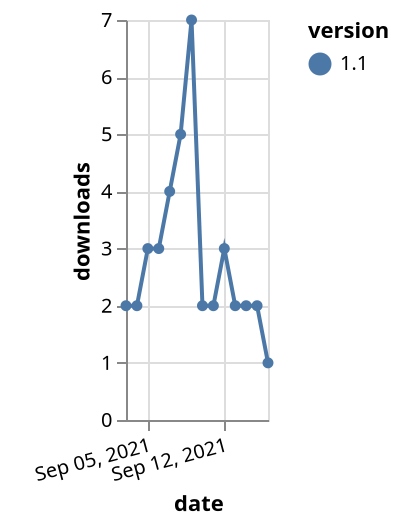 {"$schema": "https://vega.github.io/schema/vega-lite/v5.json", "description": "A simple bar chart with embedded data.", "data": {"values": [{"date": "2021-09-03", "total": 4428, "delta": 2, "version": "1.1"}, {"date": "2021-09-04", "total": 4430, "delta": 2, "version": "1.1"}, {"date": "2021-09-05", "total": 4433, "delta": 3, "version": "1.1"}, {"date": "2021-09-06", "total": 4436, "delta": 3, "version": "1.1"}, {"date": "2021-09-07", "total": 4440, "delta": 4, "version": "1.1"}, {"date": "2021-09-08", "total": 4445, "delta": 5, "version": "1.1"}, {"date": "2021-09-09", "total": 4452, "delta": 7, "version": "1.1"}, {"date": "2021-09-10", "total": 4454, "delta": 2, "version": "1.1"}, {"date": "2021-09-11", "total": 4456, "delta": 2, "version": "1.1"}, {"date": "2021-09-12", "total": 4459, "delta": 3, "version": "1.1"}, {"date": "2021-09-13", "total": 4461, "delta": 2, "version": "1.1"}, {"date": "2021-09-14", "total": 4463, "delta": 2, "version": "1.1"}, {"date": "2021-09-15", "total": 4465, "delta": 2, "version": "1.1"}, {"date": "2021-09-16", "total": 4466, "delta": 1, "version": "1.1"}]}, "width": "container", "mark": {"type": "line", "point": {"filled": true}}, "encoding": {"x": {"field": "date", "type": "temporal", "timeUnit": "yearmonthdate", "title": "date", "axis": {"labelAngle": -15}}, "y": {"field": "delta", "type": "quantitative", "title": "downloads"}, "color": {"field": "version", "type": "nominal"}, "tooltip": {"field": "delta"}}}